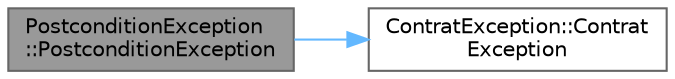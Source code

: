 digraph "PostconditionException::PostconditionException"
{
 // LATEX_PDF_SIZE
  bgcolor="transparent";
  edge [fontname=Helvetica,fontsize=10,labelfontname=Helvetica,labelfontsize=10];
  node [fontname=Helvetica,fontsize=10,shape=box,height=0.2,width=0.4];
  rankdir="LR";
  Node1 [id="Node000001",label="PostconditionException\l::PostconditionException",height=0.2,width=0.4,color="gray40", fillcolor="grey60", style="filled", fontcolor="black",tooltip="Constructeur de la classe PostconditionException en initialisant la classe de base ContratException...."];
  Node1 -> Node2 [id="edge1_Node000001_Node000002",color="steelblue1",style="solid",tooltip=" "];
  Node2 [id="Node000002",label="ContratException::Contrat\lException",height=0.2,width=0.4,color="grey40", fillcolor="white", style="filled",URL="$class_contrat_exception.html#ad6c04fb577e960f87e010b125aa636a0",tooltip="Constructeur de la classe de base ContratException."];
}
